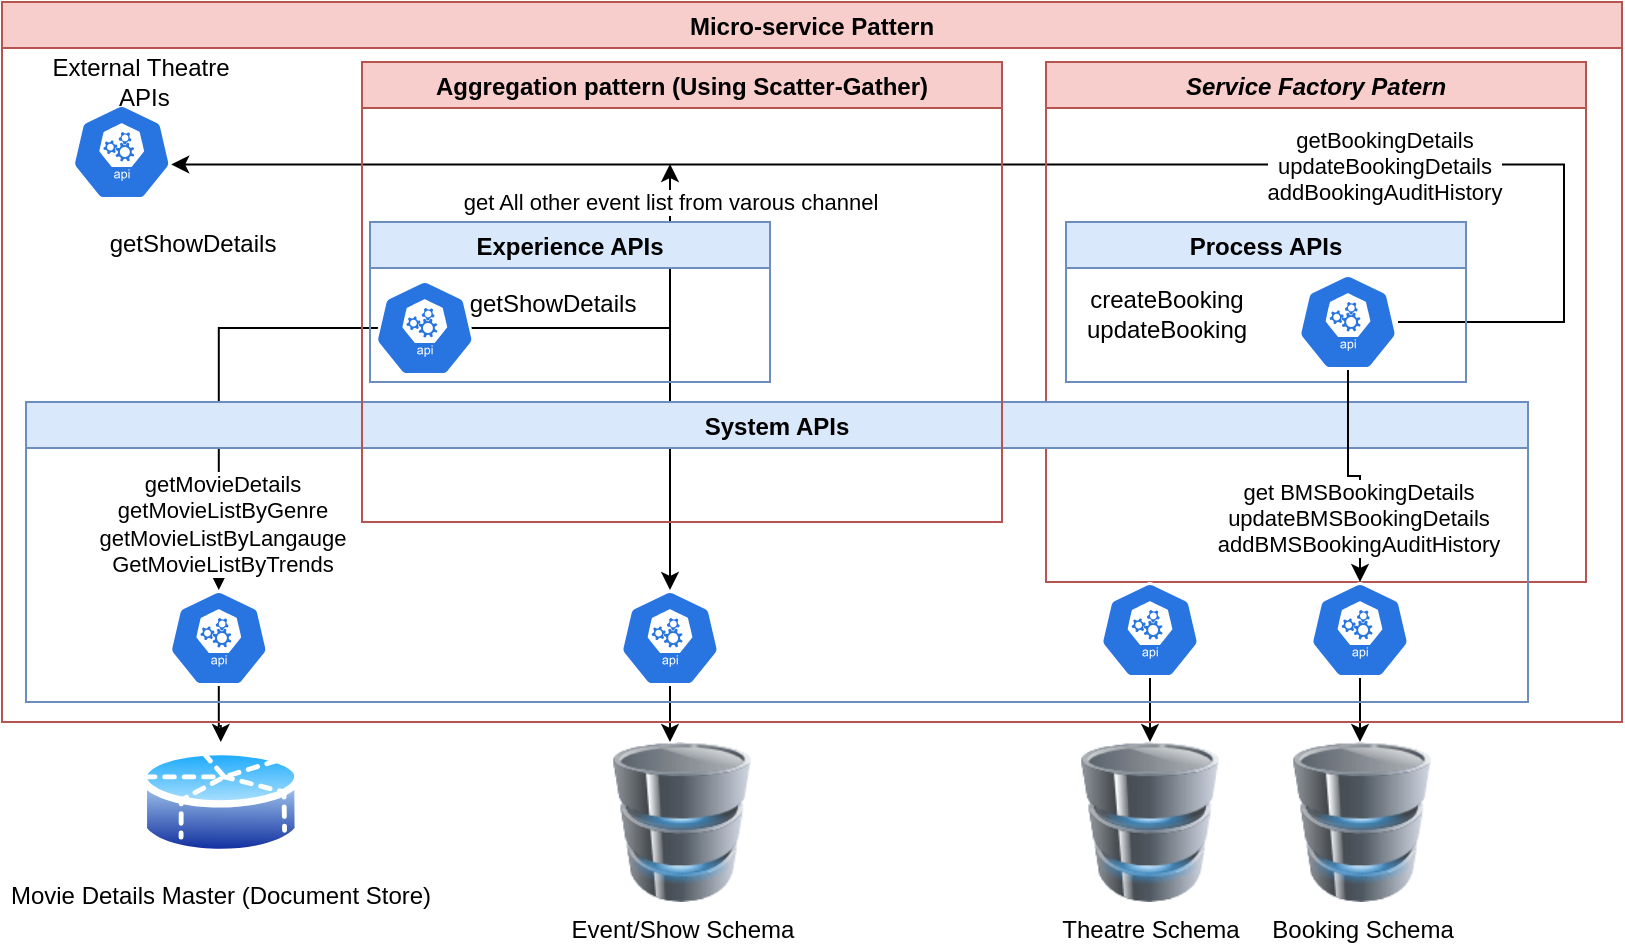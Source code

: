 <mxfile version="20.2.8" type="device"><diagram name="Page-1" id="5f0bae14-7c28-e335-631c-24af17079c00"><mxGraphModel dx="868" dy="1300" grid="1" gridSize="10" guides="1" tooltips="1" connect="1" arrows="1" fold="1" page="1" pageScale="1" pageWidth="1100" pageHeight="850" background="none" math="0" shadow="0"><root><mxCell id="0"/><mxCell id="1" parent="0"/><mxCell id="Oka28kJbKJAmL_zpxBXA-49" value="Movie Details Master (Document Store)" style="aspect=fixed;perimeter=ellipsePerimeter;html=1;align=center;shadow=0;dashed=0;spacingTop=3;image;image=img/lib/active_directory/database_partition_5.svg;" vertex="1" parent="1"><mxGeometry x="78.86" y="-130" width="81.08" height="60" as="geometry"/></mxCell><mxCell id="Oka28kJbKJAmL_zpxBXA-50" value="" style="sketch=0;html=1;dashed=0;whitespace=wrap;fillColor=#2875E2;strokeColor=#ffffff;points=[[0.005,0.63,0],[0.1,0.2,0],[0.9,0.2,0],[0.5,0,0],[0.995,0.63,0],[0.72,0.99,0],[0.5,1,0],[0.28,0.99,0]];shape=mxgraph.kubernetes.icon;prIcon=api" vertex="1" parent="1"><mxGeometry x="93.4" y="-206" width="50" height="48" as="geometry"/></mxCell><mxCell id="Oka28kJbKJAmL_zpxBXA-51" value="" style="sketch=0;html=1;dashed=0;whitespace=wrap;fillColor=#2875E2;strokeColor=#ffffff;points=[[0.005,0.63,0],[0.1,0.2,0],[0.9,0.2,0],[0.5,0,0],[0.995,0.63,0],[0.72,0.99,0],[0.5,1,0],[0.28,0.99,0]];shape=mxgraph.kubernetes.icon;prIcon=api" vertex="1" parent="1"><mxGeometry x="319" y="-206" width="50" height="48" as="geometry"/></mxCell><mxCell id="Oka28kJbKJAmL_zpxBXA-55" value="" style="sketch=0;html=1;dashed=0;whitespace=wrap;fillColor=#2875E2;strokeColor=#ffffff;points=[[0.005,0.63,0],[0.1,0.2,0],[0.9,0.2,0],[0.5,0,0],[0.995,0.63,0],[0.72,0.99,0],[0.5,1,0],[0.28,0.99,0]];shape=mxgraph.kubernetes.icon;prIcon=api" vertex="1" parent="1"><mxGeometry x="44.86" y="-449" width="50" height="48" as="geometry"/></mxCell><mxCell id="Oka28kJbKJAmL_zpxBXA-56" value="External Theatre&lt;br&gt;&amp;nbsp;APIs" style="text;html=1;align=center;verticalAlign=middle;resizable=0;points=[];autosize=1;strokeColor=none;fillColor=none;" vertex="1" parent="1"><mxGeometry x="23.86" y="-480" width="110" height="40" as="geometry"/></mxCell><mxCell id="Oka28kJbKJAmL_zpxBXA-57" value="get All other event list from varous channel" style="edgeStyle=orthogonalEdgeStyle;rounded=0;orthogonalLoop=1;jettySize=auto;html=1;" edge="1" parent="1"><mxGeometry x="0.863" relative="1" as="geometry"><mxPoint x="148.4" y="-337" as="sourcePoint"/><mxPoint x="344" y="-419" as="targetPoint"/><Array as="points"><mxPoint x="344" y="-337"/></Array><mxPoint as="offset"/></mxGeometry></mxCell><mxCell id="Oka28kJbKJAmL_zpxBXA-79" style="edgeStyle=orthogonalEdgeStyle;rounded=0;orthogonalLoop=1;jettySize=auto;html=1;entryX=0.5;entryY=0;entryDx=0;entryDy=0;entryPerimeter=0;" edge="1" parent="1" source="Oka28kJbKJAmL_zpxBXA-59" target="Oka28kJbKJAmL_zpxBXA-51"><mxGeometry relative="1" as="geometry"/></mxCell><mxCell id="Oka28kJbKJAmL_zpxBXA-59" value="" style="sketch=0;html=1;dashed=0;whitespace=wrap;fillColor=#2875E2;strokeColor=#ffffff;points=[[0.005,0.63,0],[0.1,0.2,0],[0.9,0.2,0],[0.5,0,0],[0.995,0.63,0],[0.72,0.99,0],[0.5,1,0],[0.28,0.99,0]];shape=mxgraph.kubernetes.icon;prIcon=api" vertex="1" parent="1"><mxGeometry x="196.4" y="-361" width="50" height="48" as="geometry"/></mxCell><mxCell id="Oka28kJbKJAmL_zpxBXA-60" value="&lt;span style=&quot;color: rgb(0, 0, 0); font-family: Helvetica; font-size: 11px; font-style: normal; font-variant-ligatures: normal; font-variant-caps: normal; font-weight: 400; letter-spacing: normal; orphans: 2; text-align: center; text-indent: 0px; text-transform: none; widows: 2; word-spacing: 0px; -webkit-text-stroke-width: 0px; background-color: rgb(255, 255, 255); text-decoration-thickness: initial; text-decoration-style: initial; text-decoration-color: initial; float: none; display: inline !important;&quot;&gt;getMovieDetails&lt;/span&gt;&lt;br style=&quot;color: rgb(0, 0, 0); font-family: Helvetica; font-size: 11px; font-style: normal; font-variant-ligatures: normal; font-variant-caps: normal; font-weight: 400; letter-spacing: normal; orphans: 2; text-align: center; text-indent: 0px; text-transform: none; widows: 2; word-spacing: 0px; -webkit-text-stroke-width: 0px; text-decoration-thickness: initial; text-decoration-style: initial; text-decoration-color: initial;&quot;&gt;&lt;span style=&quot;color: rgb(0, 0, 0); font-family: Helvetica; font-size: 11px; font-style: normal; font-variant-ligatures: normal; font-variant-caps: normal; font-weight: 400; letter-spacing: normal; orphans: 2; text-align: center; text-indent: 0px; text-transform: none; widows: 2; word-spacing: 0px; -webkit-text-stroke-width: 0px; background-color: rgb(255, 255, 255); text-decoration-thickness: initial; text-decoration-style: initial; text-decoration-color: initial; float: none; display: inline !important;&quot;&gt;getMovieListByGenre&lt;/span&gt;&lt;br style=&quot;color: rgb(0, 0, 0); font-family: Helvetica; font-size: 11px; font-style: normal; font-variant-ligatures: normal; font-variant-caps: normal; font-weight: 400; letter-spacing: normal; orphans: 2; text-align: center; text-indent: 0px; text-transform: none; widows: 2; word-spacing: 0px; -webkit-text-stroke-width: 0px; text-decoration-thickness: initial; text-decoration-style: initial; text-decoration-color: initial;&quot;&gt;&lt;span style=&quot;color: rgb(0, 0, 0); font-family: Helvetica; font-size: 11px; font-style: normal; font-variant-ligatures: normal; font-variant-caps: normal; font-weight: 400; letter-spacing: normal; orphans: 2; text-align: center; text-indent: 0px; text-transform: none; widows: 2; word-spacing: 0px; -webkit-text-stroke-width: 0px; background-color: rgb(255, 255, 255); text-decoration-thickness: initial; text-decoration-style: initial; text-decoration-color: initial; float: none; display: inline !important;&quot;&gt;getMovieListByLangauge&lt;/span&gt;&lt;br style=&quot;color: rgb(0, 0, 0); font-family: Helvetica; font-size: 11px; font-style: normal; font-variant-ligatures: normal; font-variant-caps: normal; font-weight: 400; letter-spacing: normal; orphans: 2; text-align: center; text-indent: 0px; text-transform: none; widows: 2; word-spacing: 0px; -webkit-text-stroke-width: 0px; text-decoration-thickness: initial; text-decoration-style: initial; text-decoration-color: initial;&quot;&gt;&lt;span style=&quot;color: rgb(0, 0, 0); font-family: Helvetica; font-size: 11px; font-style: normal; font-variant-ligatures: normal; font-variant-caps: normal; font-weight: 400; letter-spacing: normal; orphans: 2; text-align: center; text-indent: 0px; text-transform: none; widows: 2; word-spacing: 0px; -webkit-text-stroke-width: 0px; background-color: rgb(255, 255, 255); text-decoration-thickness: initial; text-decoration-style: initial; text-decoration-color: initial; float: none; display: inline !important;&quot;&gt;GetMovieListByTrends&lt;/span&gt;" style="edgeStyle=orthogonalEdgeStyle;rounded=0;orthogonalLoop=1;jettySize=auto;html=1;entryX=0.5;entryY=0;entryDx=0;entryDy=0;entryPerimeter=0;" edge="1" parent="1" source="Oka28kJbKJAmL_zpxBXA-59" target="Oka28kJbKJAmL_zpxBXA-50"><mxGeometry x="0.684" y="2" relative="1" as="geometry"><mxPoint as="offset"/></mxGeometry></mxCell><mxCell id="Oka28kJbKJAmL_zpxBXA-62" value="Event/Show Schema" style="image;html=1;image=img/lib/clip_art/computers/Database_128x128.png" vertex="1" parent="1"><mxGeometry x="310" y="-130" width="80" height="80" as="geometry"/></mxCell><mxCell id="Oka28kJbKJAmL_zpxBXA-63" value="" style="edgeStyle=orthogonalEdgeStyle;rounded=0;orthogonalLoop=1;jettySize=auto;html=1;entryX=0.425;entryY=0;entryDx=0;entryDy=0;entryPerimeter=0;" edge="1" parent="1" source="Oka28kJbKJAmL_zpxBXA-51" target="Oka28kJbKJAmL_zpxBXA-62"><mxGeometry relative="1" as="geometry"/></mxCell><mxCell id="Oka28kJbKJAmL_zpxBXA-64" value="Theatre Schema" style="image;html=1;image=img/lib/clip_art/computers/Database_128x128.png" vertex="1" parent="1"><mxGeometry x="544" y="-130" width="80" height="80" as="geometry"/></mxCell><mxCell id="Oka28kJbKJAmL_zpxBXA-65" style="edgeStyle=orthogonalEdgeStyle;rounded=0;orthogonalLoop=1;jettySize=auto;html=1;entryX=0.5;entryY=0;entryDx=0;entryDy=0;" edge="1" parent="1" source="Oka28kJbKJAmL_zpxBXA-52" target="Oka28kJbKJAmL_zpxBXA-64"><mxGeometry relative="1" as="geometry"><mxPoint x="580" y="-130" as="targetPoint"/></mxGeometry></mxCell><mxCell id="Oka28kJbKJAmL_zpxBXA-67" value="Booking Schema" style="image;html=1;image=img/lib/clip_art/computers/Database_128x128.png" vertex="1" parent="1"><mxGeometry x="650" y="-130" width="80" height="80" as="geometry"/></mxCell><mxCell id="Oka28kJbKJAmL_zpxBXA-68" value="" style="edgeStyle=orthogonalEdgeStyle;rounded=0;orthogonalLoop=1;jettySize=auto;html=1;entryX=0.5;entryY=0;entryDx=0;entryDy=0;" edge="1" parent="1" source="Oka28kJbKJAmL_zpxBXA-53"><mxGeometry relative="1" as="geometry"><mxPoint x="689" y="-130" as="targetPoint"/></mxGeometry></mxCell><mxCell id="Oka28kJbKJAmL_zpxBXA-69" value="" style="edgeStyle=orthogonalEdgeStyle;rounded=0;orthogonalLoop=1;jettySize=auto;html=1;entryX=0.5;entryY=0;entryDx=0;entryDy=0;" edge="1" parent="1" source="Oka28kJbKJAmL_zpxBXA-50" target="Oka28kJbKJAmL_zpxBXA-49"><mxGeometry relative="1" as="geometry"/></mxCell><mxCell id="Oka28kJbKJAmL_zpxBXA-73" style="edgeStyle=orthogonalEdgeStyle;rounded=0;orthogonalLoop=1;jettySize=auto;html=1;entryX=0.995;entryY=0.63;entryDx=0;entryDy=0;entryPerimeter=0;" edge="1" parent="1" source="Oka28kJbKJAmL_zpxBXA-70" target="Oka28kJbKJAmL_zpxBXA-55"><mxGeometry relative="1" as="geometry"><Array as="points"><mxPoint x="791" y="-419"/></Array></mxGeometry></mxCell><mxCell id="Oka28kJbKJAmL_zpxBXA-74" value="getBookingDetails&lt;br&gt;updateBookingDetails&lt;br&gt;addBookingAuditHistory" style="edgeLabel;html=1;align=center;verticalAlign=middle;resizable=0;points=[];" vertex="1" connectable="0" parent="Oka28kJbKJAmL_zpxBXA-73"><mxGeometry x="-0.509" y="1" relative="1" as="geometry"><mxPoint x="-42" as="offset"/></mxGeometry></mxCell><mxCell id="Oka28kJbKJAmL_zpxBXA-75" value="Service Factory Patern" style="swimlane;fontStyle=3;fillColor=#f8cecc;strokeColor=#b85450;" vertex="1" parent="1"><mxGeometry x="532" y="-470" width="270" height="260" as="geometry"/></mxCell><mxCell id="Oka28kJbKJAmL_zpxBXA-76" value="System APIs" style="swimlane;fillColor=#dae8fc;strokeColor=#6c8ebf;" vertex="1" parent="Oka28kJbKJAmL_zpxBXA-75"><mxGeometry x="-510" y="170" width="751" height="150" as="geometry"/></mxCell><mxCell id="Oka28kJbKJAmL_zpxBXA-52" value="" style="sketch=0;html=1;dashed=0;whitespace=wrap;fillColor=#2875E2;strokeColor=#ffffff;points=[[0.005,0.63,0],[0.1,0.2,0],[0.9,0.2,0],[0.5,0,0],[0.995,0.63,0],[0.72,0.99,0],[0.5,1,0],[0.28,0.99,0]];shape=mxgraph.kubernetes.icon;prIcon=api" vertex="1" parent="Oka28kJbKJAmL_zpxBXA-76"><mxGeometry x="537" y="90" width="50" height="48" as="geometry"/></mxCell><mxCell id="Oka28kJbKJAmL_zpxBXA-53" value="" style="sketch=0;html=1;dashed=0;whitespace=wrap;fillColor=#2875E2;strokeColor=#ffffff;points=[[0.005,0.63,0],[0.1,0.2,0],[0.9,0.2,0],[0.5,0,0],[0.995,0.63,0],[0.72,0.99,0],[0.5,1,0],[0.28,0.99,0]];shape=mxgraph.kubernetes.icon;prIcon=api" vertex="1" parent="Oka28kJbKJAmL_zpxBXA-76"><mxGeometry x="642" y="90" width="50" height="48" as="geometry"/></mxCell><mxCell id="Oka28kJbKJAmL_zpxBXA-70" value="" style="sketch=0;html=1;dashed=0;whitespace=wrap;fillColor=#2875E2;strokeColor=#ffffff;points=[[0.005,0.63,0],[0.1,0.2,0],[0.9,0.2,0],[0.5,0,0],[0.995,0.63,0],[0.72,0.99,0],[0.5,1,0],[0.28,0.99,0]];shape=mxgraph.kubernetes.icon;prIcon=api" vertex="1" parent="Oka28kJbKJAmL_zpxBXA-75"><mxGeometry x="126" y="106" width="50" height="48" as="geometry"/></mxCell><mxCell id="Oka28kJbKJAmL_zpxBXA-71" value="createBooking&lt;br&gt;updateBooking" style="text;html=1;align=center;verticalAlign=middle;resizable=0;points=[];autosize=1;strokeColor=none;fillColor=none;" vertex="1" parent="Oka28kJbKJAmL_zpxBXA-75"><mxGeometry x="10" y="106" width="100" height="40" as="geometry"/></mxCell><mxCell id="Oka28kJbKJAmL_zpxBXA-81" value="Process APIs" style="swimlane;fillColor=#dae8fc;strokeColor=#6c8ebf;" vertex="1" parent="Oka28kJbKJAmL_zpxBXA-75"><mxGeometry x="10" y="80" width="200" height="80" as="geometry"/></mxCell><mxCell id="Oka28kJbKJAmL_zpxBXA-72" value="&lt;span style=&quot;color: rgb(0, 0, 0); font-family: Helvetica; font-size: 11px; font-style: normal; font-variant-ligatures: normal; font-variant-caps: normal; font-weight: 400; letter-spacing: normal; orphans: 2; text-align: center; text-indent: 0px; text-transform: none; widows: 2; word-spacing: 0px; -webkit-text-stroke-width: 0px; background-color: rgb(255, 255, 255); text-decoration-thickness: initial; text-decoration-style: initial; text-decoration-color: initial; float: none; display: inline !important;&quot;&gt;get BMSBookingDetails&lt;/span&gt;&lt;br style=&quot;color: rgb(0, 0, 0); font-family: Helvetica; font-size: 11px; font-style: normal; font-variant-ligatures: normal; font-variant-caps: normal; font-weight: 400; letter-spacing: normal; orphans: 2; text-align: center; text-indent: 0px; text-transform: none; widows: 2; word-spacing: 0px; -webkit-text-stroke-width: 0px; text-decoration-thickness: initial; text-decoration-style: initial; text-decoration-color: initial;&quot;&gt;&lt;span style=&quot;color: rgb(0, 0, 0); font-family: Helvetica; font-size: 11px; font-style: normal; font-variant-ligatures: normal; font-variant-caps: normal; font-weight: 400; letter-spacing: normal; orphans: 2; text-align: center; text-indent: 0px; text-transform: none; widows: 2; word-spacing: 0px; -webkit-text-stroke-width: 0px; background-color: rgb(255, 255, 255); text-decoration-thickness: initial; text-decoration-style: initial; text-decoration-color: initial; float: none; display: inline !important;&quot;&gt;updateBMSBookingDetails&lt;/span&gt;&lt;br style=&quot;color: rgb(0, 0, 0); font-family: Helvetica; font-size: 11px; font-style: normal; font-variant-ligatures: normal; font-variant-caps: normal; font-weight: 400; letter-spacing: normal; orphans: 2; text-align: center; text-indent: 0px; text-transform: none; widows: 2; word-spacing: 0px; -webkit-text-stroke-width: 0px; text-decoration-thickness: initial; text-decoration-style: initial; text-decoration-color: initial;&quot;&gt;&lt;span style=&quot;color: rgb(0, 0, 0); font-family: Helvetica; font-size: 11px; font-style: normal; font-variant-ligatures: normal; font-variant-caps: normal; font-weight: 400; letter-spacing: normal; orphans: 2; text-align: center; text-indent: 0px; text-transform: none; widows: 2; word-spacing: 0px; -webkit-text-stroke-width: 0px; background-color: rgb(255, 255, 255); text-decoration-thickness: initial; text-decoration-style: initial; text-decoration-color: initial; float: none; display: inline !important;&quot;&gt;addBMSBookingAuditHistory&lt;/span&gt;" style="edgeStyle=orthogonalEdgeStyle;rounded=0;orthogonalLoop=1;jettySize=auto;html=1;entryX=0.5;entryY=0;entryDx=0;entryDy=0;entryPerimeter=0;" edge="1" parent="Oka28kJbKJAmL_zpxBXA-75" source="Oka28kJbKJAmL_zpxBXA-70" target="Oka28kJbKJAmL_zpxBXA-53"><mxGeometry x="0.419" y="-1" relative="1" as="geometry"><mxPoint as="offset"/></mxGeometry></mxCell><mxCell id="Oka28kJbKJAmL_zpxBXA-78" value="Aggregation pattern (Using Scatter-Gather)" style="swimlane;fillColor=#f8cecc;strokeColor=#b85450;" vertex="1" parent="1"><mxGeometry x="190" y="-470" width="320" height="230" as="geometry"/></mxCell><mxCell id="Oka28kJbKJAmL_zpxBXA-54" value="getShowDetails" style="text;html=1;align=center;verticalAlign=middle;resizable=0;points=[];autosize=1;strokeColor=none;fillColor=none;" vertex="1" parent="Oka28kJbKJAmL_zpxBXA-78"><mxGeometry x="40" y="106" width="110" height="30" as="geometry"/></mxCell><mxCell id="Oka28kJbKJAmL_zpxBXA-80" value="Experience APIs" style="swimlane;fillColor=#dae8fc;strokeColor=#6c8ebf;" vertex="1" parent="Oka28kJbKJAmL_zpxBXA-78"><mxGeometry x="4" y="80" width="200" height="80" as="geometry"/></mxCell><mxCell id="Oka28kJbKJAmL_zpxBXA-82" value="Micro-service Pattern" style="swimlane;fillColor=#f8cecc;strokeColor=#b85450;" vertex="1" parent="1"><mxGeometry x="10" y="-500" width="810" height="360" as="geometry"/></mxCell><mxCell id="Oka28kJbKJAmL_zpxBXA-83" value="getShowDetails" style="text;html=1;align=center;verticalAlign=middle;resizable=0;points=[];autosize=1;strokeColor=none;fillColor=none;" vertex="1" parent="Oka28kJbKJAmL_zpxBXA-82"><mxGeometry x="40" y="106" width="110" height="30" as="geometry"/></mxCell></root></mxGraphModel></diagram></mxfile>